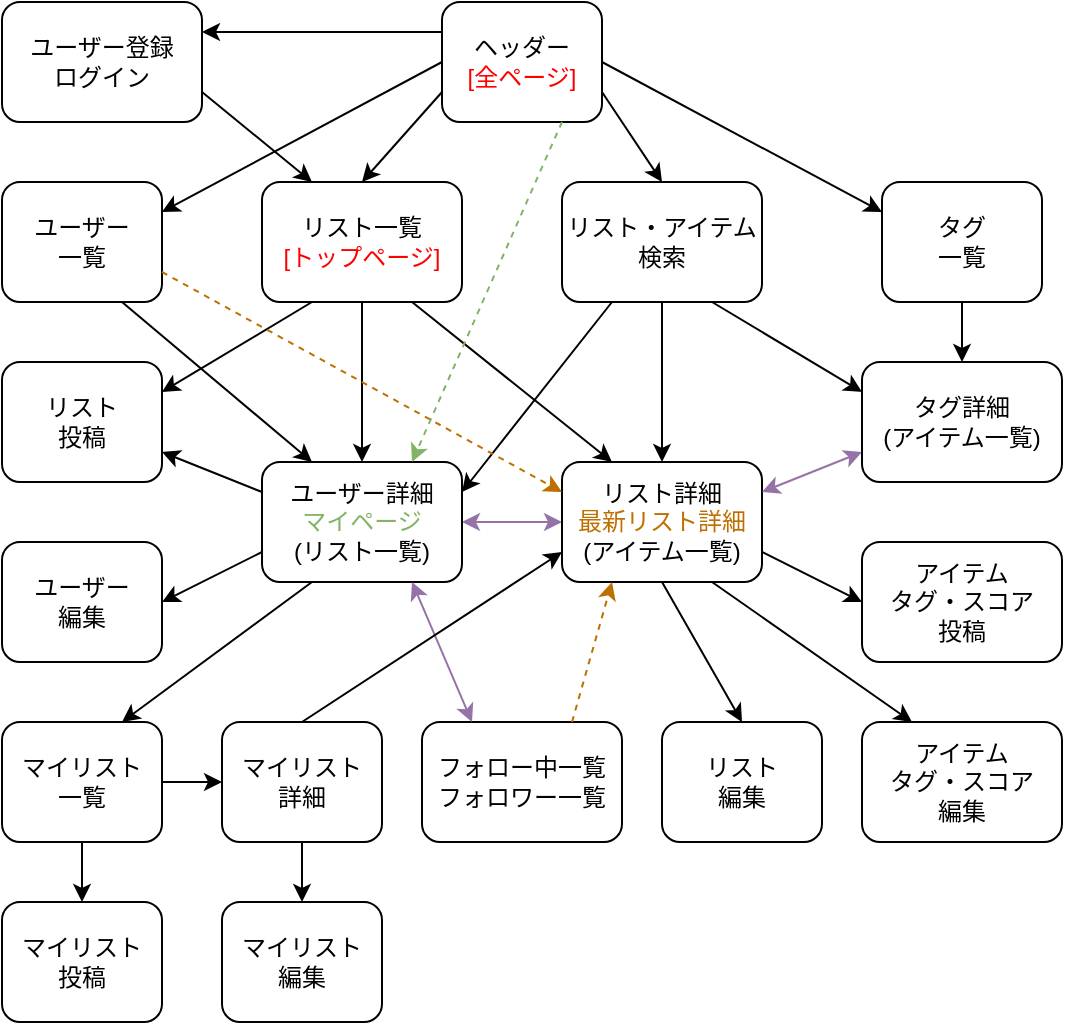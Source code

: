 <mxfile>
    <diagram id="MMQfYpVAN7qGWh-B76Tf" name="ページ1">
        <mxGraphModel dx="747" dy="568" grid="1" gridSize="10" guides="1" tooltips="1" connect="1" arrows="1" fold="1" page="1" pageScale="1" pageWidth="827" pageHeight="1169" math="0" shadow="0">
            <root>
                <mxCell id="0"/>
                <mxCell id="1" parent="0"/>
                <mxCell id="2" value="ユーザー登録&lt;br&gt;ログイン" style="rounded=1;whiteSpace=wrap;html=1;" parent="1" vertex="1">
                    <mxGeometry x="40" y="40" width="100" height="60" as="geometry"/>
                </mxCell>
                <mxCell id="3" value="ヘッダー&lt;br&gt;&lt;font color=&quot;#ff0000&quot;&gt;[全ページ]&lt;/font&gt;" style="rounded=1;whiteSpace=wrap;html=1;" parent="1" vertex="1">
                    <mxGeometry x="260" y="40" width="80" height="60" as="geometry"/>
                </mxCell>
                <mxCell id="59" value="" style="edgeStyle=none;html=1;fontColor=#FF0000;startArrow=classic;startFill=1;fillColor=#e1d5e7;strokeColor=#9673a6;" parent="1" source="7" target="19" edge="1">
                    <mxGeometry relative="1" as="geometry"/>
                </mxCell>
                <mxCell id="7" value="ユーザー詳細&lt;br&gt;&lt;font style=&quot;&quot; color=&quot;#82b366&quot;&gt;マイページ&lt;/font&gt;&lt;br&gt;(リスト一覧)" style="rounded=1;whiteSpace=wrap;html=1;" parent="1" vertex="1">
                    <mxGeometry x="170" y="270" width="100" height="60" as="geometry"/>
                </mxCell>
                <mxCell id="9" value="ユーザー&lt;br&gt;編集" style="rounded=1;whiteSpace=wrap;html=1;" parent="1" vertex="1">
                    <mxGeometry x="40" y="310" width="80" height="60" as="geometry"/>
                </mxCell>
                <mxCell id="10" value="フォロー中一覧&lt;br&gt;フォロワー一覧" style="rounded=1;whiteSpace=wrap;html=1;" parent="1" vertex="1">
                    <mxGeometry x="250" y="400" width="100" height="60" as="geometry"/>
                </mxCell>
                <mxCell id="13" value="マイリスト&lt;br&gt;一覧" style="rounded=1;whiteSpace=wrap;html=1;" parent="1" vertex="1">
                    <mxGeometry x="40" y="400" width="80" height="60" as="geometry"/>
                </mxCell>
                <mxCell id="14" value="マイリスト&lt;br&gt;詳細" style="rounded=1;whiteSpace=wrap;html=1;" parent="1" vertex="1">
                    <mxGeometry x="150" y="400" width="80" height="60" as="geometry"/>
                </mxCell>
                <mxCell id="15" value="ユーザー&lt;br&gt;一覧" style="rounded=1;whiteSpace=wrap;html=1;" parent="1" vertex="1">
                    <mxGeometry x="40" y="130" width="80" height="60" as="geometry"/>
                </mxCell>
                <mxCell id="16" value="リスト・アイテム&lt;br&gt;検索" style="rounded=1;whiteSpace=wrap;html=1;" parent="1" vertex="1">
                    <mxGeometry x="320" y="130" width="100" height="60" as="geometry"/>
                </mxCell>
                <mxCell id="17" value="リスト一覧&lt;br&gt;&lt;font color=&quot;#ff0000&quot;&gt;[トップページ]&lt;/font&gt;" style="rounded=1;whiteSpace=wrap;html=1;" parent="1" vertex="1">
                    <mxGeometry x="170" y="130" width="100" height="60" as="geometry"/>
                </mxCell>
                <mxCell id="18" value="リスト&lt;br&gt;投稿" style="rounded=1;whiteSpace=wrap;html=1;" parent="1" vertex="1">
                    <mxGeometry x="40" y="220" width="80" height="60" as="geometry"/>
                </mxCell>
                <mxCell id="19" value="リスト詳細&lt;br&gt;&lt;font style=&quot;&quot; color=&quot;#bd7000&quot;&gt;最新リスト詳細&lt;/font&gt;&lt;br&gt;(アイテム一覧)" style="rounded=1;whiteSpace=wrap;html=1;" parent="1" vertex="1">
                    <mxGeometry x="320" y="270" width="100" height="60" as="geometry"/>
                </mxCell>
                <mxCell id="20" value="リスト&lt;br&gt;編集" style="rounded=1;whiteSpace=wrap;html=1;" parent="1" vertex="1">
                    <mxGeometry x="370" y="400" width="80" height="60" as="geometry"/>
                </mxCell>
                <mxCell id="21" value="タグ&lt;br&gt;一覧" style="rounded=1;whiteSpace=wrap;html=1;" parent="1" vertex="1">
                    <mxGeometry x="480" y="130" width="80" height="60" as="geometry"/>
                </mxCell>
                <mxCell id="57" value="" style="edgeStyle=none;html=1;fontColor=#FF0000;exitX=0;exitY=0.75;exitDx=0;exitDy=0;entryX=1;entryY=0.25;entryDx=0;entryDy=0;startArrow=classic;startFill=1;fillColor=#e1d5e7;strokeColor=#9673a6;" parent="1" source="22" target="19" edge="1">
                    <mxGeometry relative="1" as="geometry"/>
                </mxCell>
                <mxCell id="22" value="タグ詳細&lt;br&gt;(アイテム一覧)" style="rounded=1;whiteSpace=wrap;html=1;" parent="1" vertex="1">
                    <mxGeometry x="470" y="220" width="100" height="60" as="geometry"/>
                </mxCell>
                <mxCell id="23" value="アイテム&lt;br&gt;タグ・スコア&lt;br&gt;投稿" style="rounded=1;whiteSpace=wrap;html=1;" parent="1" vertex="1">
                    <mxGeometry x="470" y="310" width="100" height="60" as="geometry"/>
                </mxCell>
                <mxCell id="24" value="アイテム&lt;br&gt;タグ・スコア&lt;br&gt;編集" style="rounded=1;whiteSpace=wrap;html=1;" parent="1" vertex="1">
                    <mxGeometry x="470" y="400" width="100" height="60" as="geometry"/>
                </mxCell>
                <mxCell id="50" style="edgeStyle=none;html=1;exitX=0.5;exitY=1;exitDx=0;exitDy=0;entryX=0.5;entryY=0;entryDx=0;entryDy=0;fontColor=#FF0000;" parent="1" source="17" target="7" edge="1">
                    <mxGeometry relative="1" as="geometry">
                        <mxPoint x="190" y="180" as="sourcePoint"/>
                        <mxPoint x="190" y="210" as="targetPoint"/>
                    </mxGeometry>
                </mxCell>
                <mxCell id="51" style="edgeStyle=none;html=1;exitX=0.25;exitY=1;exitDx=0;exitDy=0;entryX=1;entryY=0.25;entryDx=0;entryDy=0;fontColor=#FF0000;" parent="1" source="17" target="18" edge="1">
                    <mxGeometry relative="1" as="geometry">
                        <mxPoint x="160" y="190" as="sourcePoint"/>
                        <mxPoint x="160" y="230" as="targetPoint"/>
                    </mxGeometry>
                </mxCell>
                <mxCell id="52" style="edgeStyle=none;html=1;exitX=0;exitY=0.25;exitDx=0;exitDy=0;entryX=1;entryY=0.75;entryDx=0;entryDy=0;fontColor=#FF0000;" parent="1" source="7" target="18" edge="1">
                    <mxGeometry relative="1" as="geometry">
                        <mxPoint x="159.17" y="260" as="sourcePoint"/>
                        <mxPoint x="159.17" y="300" as="targetPoint"/>
                    </mxGeometry>
                </mxCell>
                <mxCell id="53" style="edgeStyle=none;html=1;exitX=0.75;exitY=1;exitDx=0;exitDy=0;entryX=0.25;entryY=0;entryDx=0;entryDy=0;fontColor=#FF0000;" parent="1" source="15" target="7" edge="1">
                    <mxGeometry relative="1" as="geometry">
                        <mxPoint x="120" y="170" as="sourcePoint"/>
                        <mxPoint x="120" y="210" as="targetPoint"/>
                    </mxGeometry>
                </mxCell>
                <mxCell id="54" style="edgeStyle=none;html=1;entryX=0.5;entryY=0;entryDx=0;entryDy=0;fontColor=#FF0000;exitX=0.5;exitY=1;exitDx=0;exitDy=0;" parent="1" source="16" target="19" edge="1">
                    <mxGeometry relative="1" as="geometry">
                        <mxPoint x="390" y="210" as="sourcePoint"/>
                        <mxPoint x="369.58" y="230" as="targetPoint"/>
                    </mxGeometry>
                </mxCell>
                <mxCell id="55" style="edgeStyle=none;html=1;exitX=0.5;exitY=1;exitDx=0;exitDy=0;entryX=0.5;entryY=0;entryDx=0;entryDy=0;fontColor=#FF0000;" parent="1" source="21" target="22" edge="1">
                    <mxGeometry relative="1" as="geometry">
                        <mxPoint x="509.58" y="190" as="sourcePoint"/>
                        <mxPoint x="509.58" y="230" as="targetPoint"/>
                    </mxGeometry>
                </mxCell>
                <mxCell id="58" style="edgeStyle=none;html=1;exitX=0.75;exitY=1;exitDx=0;exitDy=0;entryX=0.25;entryY=0;entryDx=0;entryDy=0;fontColor=#FF0000;" parent="1" source="17" target="19" edge="1">
                    <mxGeometry relative="1" as="geometry">
                        <mxPoint x="270" y="170" as="sourcePoint"/>
                        <mxPoint x="270" y="210" as="targetPoint"/>
                    </mxGeometry>
                </mxCell>
                <mxCell id="60" style="edgeStyle=none;html=1;exitX=0;exitY=0.75;exitDx=0;exitDy=0;entryX=1;entryY=0.5;entryDx=0;entryDy=0;fontColor=#FF0000;" parent="1" source="7" target="9" edge="1">
                    <mxGeometry relative="1" as="geometry">
                        <mxPoint x="159.17" y="280" as="sourcePoint"/>
                        <mxPoint x="159.17" y="320" as="targetPoint"/>
                    </mxGeometry>
                </mxCell>
                <mxCell id="61" style="edgeStyle=none;html=1;exitX=0.75;exitY=1;exitDx=0;exitDy=0;entryX=0.25;entryY=0;entryDx=0;entryDy=0;fontColor=#FF0000;startArrow=classic;startFill=1;fillColor=#e1d5e7;strokeColor=#9673a6;" parent="1" source="7" target="10" edge="1">
                    <mxGeometry relative="1" as="geometry">
                        <mxPoint x="195" y="290" as="sourcePoint"/>
                        <mxPoint x="100" y="430" as="targetPoint"/>
                    </mxGeometry>
                </mxCell>
                <mxCell id="62" style="edgeStyle=none;html=1;entryX=0.75;entryY=0;entryDx=0;entryDy=0;fontColor=#FF0000;exitX=0.25;exitY=1;exitDx=0;exitDy=0;" parent="1" source="7" target="13" edge="1">
                    <mxGeometry relative="1" as="geometry">
                        <mxPoint x="220" y="290" as="sourcePoint"/>
                        <mxPoint x="219.58" y="330" as="targetPoint"/>
                    </mxGeometry>
                </mxCell>
                <mxCell id="63" style="edgeStyle=none;html=1;exitX=1;exitY=0.5;exitDx=0;exitDy=0;entryX=0;entryY=0.5;entryDx=0;entryDy=0;fontColor=#FF0000;" parent="1" source="13" target="14" edge="1">
                    <mxGeometry relative="1" as="geometry">
                        <mxPoint x="130" y="260" as="sourcePoint"/>
                        <mxPoint x="130" y="300" as="targetPoint"/>
                    </mxGeometry>
                </mxCell>
                <mxCell id="65" style="edgeStyle=none;html=1;exitX=0.5;exitY=0;exitDx=0;exitDy=0;entryX=0;entryY=0.75;entryDx=0;entryDy=0;fontColor=#FF0000;" parent="1" source="14" target="19" edge="1">
                    <mxGeometry relative="1" as="geometry">
                        <mxPoint x="330" y="330" as="sourcePoint"/>
                        <mxPoint x="330" y="370" as="targetPoint"/>
                    </mxGeometry>
                </mxCell>
                <mxCell id="66" style="edgeStyle=none;html=1;exitX=1;exitY=0.75;exitDx=0;exitDy=0;entryX=0;entryY=0.5;entryDx=0;entryDy=0;fontColor=#FF0000;" parent="1" source="19" target="23" edge="1">
                    <mxGeometry relative="1" as="geometry">
                        <mxPoint x="410" y="280" as="sourcePoint"/>
                        <mxPoint x="410" y="320" as="targetPoint"/>
                    </mxGeometry>
                </mxCell>
                <mxCell id="67" style="edgeStyle=none;html=1;exitX=0.75;exitY=1;exitDx=0;exitDy=0;entryX=0.25;entryY=0;entryDx=0;entryDy=0;fontColor=#FF0000;" parent="1" source="19" target="24" edge="1">
                    <mxGeometry relative="1" as="geometry">
                        <mxPoint x="400" y="290" as="sourcePoint"/>
                        <mxPoint x="400" y="330" as="targetPoint"/>
                    </mxGeometry>
                </mxCell>
                <mxCell id="68" style="edgeStyle=none;html=1;fontColor=#FF0000;exitX=0.5;exitY=1;exitDx=0;exitDy=0;entryX=0.5;entryY=0;entryDx=0;entryDy=0;" parent="1" source="19" target="20" edge="1">
                    <mxGeometry relative="1" as="geometry">
                        <mxPoint x="360" y="290" as="sourcePoint"/>
                        <mxPoint x="430" y="410" as="targetPoint"/>
                    </mxGeometry>
                </mxCell>
                <mxCell id="70" style="edgeStyle=none;html=1;entryX=1;entryY=0.25;entryDx=0;entryDy=0;fontColor=#FF0000;exitX=0.25;exitY=1;exitDx=0;exitDy=0;" parent="1" source="16" target="7" edge="1">
                    <mxGeometry relative="1" as="geometry">
                        <mxPoint x="320" y="180" as="sourcePoint"/>
                        <mxPoint x="319.17" y="210" as="targetPoint"/>
                    </mxGeometry>
                </mxCell>
                <mxCell id="71" style="edgeStyle=none;html=1;exitX=0.75;exitY=1;exitDx=0;exitDy=0;entryX=0;entryY=0.25;entryDx=0;entryDy=0;fontColor=#FF0000;" parent="1" source="16" target="22" edge="1">
                    <mxGeometry relative="1" as="geometry">
                        <mxPoint x="430" y="180" as="sourcePoint"/>
                        <mxPoint x="430" y="220" as="targetPoint"/>
                    </mxGeometry>
                </mxCell>
                <mxCell id="74" style="edgeStyle=none;html=1;exitX=0;exitY=0.75;exitDx=0;exitDy=0;entryX=0.5;entryY=0;entryDx=0;entryDy=0;fontColor=#FF0000;" parent="1" source="3" target="17" edge="1">
                    <mxGeometry relative="1" as="geometry">
                        <mxPoint x="280" y="110" as="sourcePoint"/>
                        <mxPoint x="280" y="150" as="targetPoint"/>
                    </mxGeometry>
                </mxCell>
                <mxCell id="75" style="edgeStyle=none;html=1;exitX=1;exitY=0.75;exitDx=0;exitDy=0;entryX=0.5;entryY=0;entryDx=0;entryDy=0;fontColor=#FF0000;" parent="1" source="3" target="16" edge="1">
                    <mxGeometry relative="1" as="geometry">
                        <mxPoint x="369.58" y="80" as="sourcePoint"/>
                        <mxPoint x="369.58" y="120" as="targetPoint"/>
                    </mxGeometry>
                </mxCell>
                <mxCell id="76" style="edgeStyle=none;html=1;exitX=0;exitY=0.5;exitDx=0;exitDy=0;entryX=1;entryY=0.25;entryDx=0;entryDy=0;fontColor=#FF0000;" parent="1" source="3" target="15" edge="1">
                    <mxGeometry relative="1" as="geometry">
                        <mxPoint x="240" y="70" as="sourcePoint"/>
                        <mxPoint x="240" y="110" as="targetPoint"/>
                    </mxGeometry>
                </mxCell>
                <mxCell id="78" style="edgeStyle=none;html=1;exitX=1;exitY=0.5;exitDx=0;exitDy=0;entryX=0;entryY=0.25;entryDx=0;entryDy=0;fontColor=#FF0000;" parent="1" source="3" target="21" edge="1">
                    <mxGeometry relative="1" as="geometry">
                        <mxPoint x="410" y="60" as="sourcePoint"/>
                        <mxPoint x="410" y="100" as="targetPoint"/>
                    </mxGeometry>
                </mxCell>
                <mxCell id="79" style="edgeStyle=none;html=1;exitX=0;exitY=0.25;exitDx=0;exitDy=0;entryX=1;entryY=0.25;entryDx=0;entryDy=0;fontColor=#FF0000;" parent="1" source="3" target="2" edge="1">
                    <mxGeometry relative="1" as="geometry">
                        <mxPoint x="189.58" y="60" as="sourcePoint"/>
                        <mxPoint x="189.58" y="100" as="targetPoint"/>
                    </mxGeometry>
                </mxCell>
                <mxCell id="80" style="edgeStyle=none;html=1;exitX=1;exitY=0.75;exitDx=0;exitDy=0;entryX=0.25;entryY=0;entryDx=0;entryDy=0;fontColor=#FF0000;" parent="1" source="2" target="17" edge="1">
                    <mxGeometry relative="1" as="geometry">
                        <mxPoint x="150" y="90" as="sourcePoint"/>
                        <mxPoint x="150" y="130" as="targetPoint"/>
                    </mxGeometry>
                </mxCell>
                <mxCell id="81" style="edgeStyle=none;html=1;exitX=1;exitY=0.75;exitDx=0;exitDy=0;fontColor=#FF0000;dashed=1;fillColor=#f0a30a;strokeColor=#BD7000;entryX=0;entryY=0.25;entryDx=0;entryDy=0;" parent="1" source="15" target="19" edge="1">
                    <mxGeometry relative="1" as="geometry">
                        <mxPoint x="100" y="200" as="sourcePoint"/>
                        <mxPoint x="310" y="220" as="targetPoint"/>
                    </mxGeometry>
                </mxCell>
                <mxCell id="82" style="edgeStyle=none;html=1;exitX=0.75;exitY=0;exitDx=0;exitDy=0;fontColor=#FF0000;dashed=1;fillColor=#f0a30a;strokeColor=#BD7000;entryX=0.25;entryY=1;entryDx=0;entryDy=0;" parent="1" source="10" target="19" edge="1">
                    <mxGeometry relative="1" as="geometry">
                        <mxPoint x="120" y="430" as="sourcePoint"/>
                        <mxPoint x="320" y="310" as="targetPoint"/>
                    </mxGeometry>
                </mxCell>
                <mxCell id="83" style="edgeStyle=none;html=1;exitX=0.75;exitY=1;exitDx=0;exitDy=0;fontColor=#FF0000;dashed=1;fillColor=#d5e8d4;strokeColor=#82b366;entryX=0.75;entryY=0;entryDx=0;entryDy=0;" parent="1" source="3" target="7" edge="1">
                    <mxGeometry relative="1" as="geometry">
                        <mxPoint x="295" y="120" as="sourcePoint"/>
                        <mxPoint x="290" y="260" as="targetPoint"/>
                    </mxGeometry>
                </mxCell>
                <mxCell id="84" value="マイリスト&lt;br&gt;投稿" style="rounded=1;whiteSpace=wrap;html=1;" parent="1" vertex="1">
                    <mxGeometry x="40" y="490" width="80" height="60" as="geometry"/>
                </mxCell>
                <mxCell id="85" value="マイリスト&lt;br&gt;編集" style="rounded=1;whiteSpace=wrap;html=1;" parent="1" vertex="1">
                    <mxGeometry x="150" y="490" width="80" height="60" as="geometry"/>
                </mxCell>
                <mxCell id="86" style="edgeStyle=none;html=1;exitX=0.5;exitY=1;exitDx=0;exitDy=0;entryX=0.5;entryY=0;entryDx=0;entryDy=0;fontColor=#FF0000;" parent="1" source="13" target="84" edge="1">
                    <mxGeometry relative="1" as="geometry">
                        <mxPoint x="10" y="480" as="sourcePoint"/>
                        <mxPoint x="10" y="560" as="targetPoint"/>
                    </mxGeometry>
                </mxCell>
                <mxCell id="87" style="edgeStyle=none;html=1;exitX=0.5;exitY=1;exitDx=0;exitDy=0;entryX=0.5;entryY=0;entryDx=0;entryDy=0;fontColor=#FF0000;" parent="1" source="14" target="85" edge="1">
                    <mxGeometry relative="1" as="geometry">
                        <mxPoint x="280" y="480" as="sourcePoint"/>
                        <mxPoint x="280" y="560" as="targetPoint"/>
                    </mxGeometry>
                </mxCell>
            </root>
        </mxGraphModel>
    </diagram>
</mxfile>